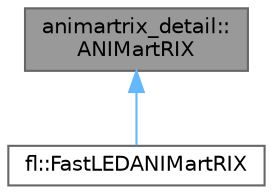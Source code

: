 digraph "animartrix_detail::ANIMartRIX"
{
 // INTERACTIVE_SVG=YES
 // LATEX_PDF_SIZE
  bgcolor="transparent";
  edge [fontname=Helvetica,fontsize=10,labelfontname=Helvetica,labelfontsize=10];
  node [fontname=Helvetica,fontsize=10,shape=box,height=0.2,width=0.4];
  Node1 [id="Node000001",label="animartrix_detail::\lANIMartRIX",height=0.2,width=0.4,color="gray40", fillcolor="grey60", style="filled", fontcolor="black",tooltip=" "];
  Node1 -> Node2 [id="edge1_Node000001_Node000002",dir="back",color="steelblue1",style="solid",tooltip=" "];
  Node2 [id="Node000002",label="fl::FastLEDANIMartRIX",height=0.2,width=0.4,color="gray40", fillcolor="white", style="filled",URL="$d1/dda/classfl_1_1_fast_l_e_d_a_n_i_mart_r_i_x.html",tooltip=" "];
}
